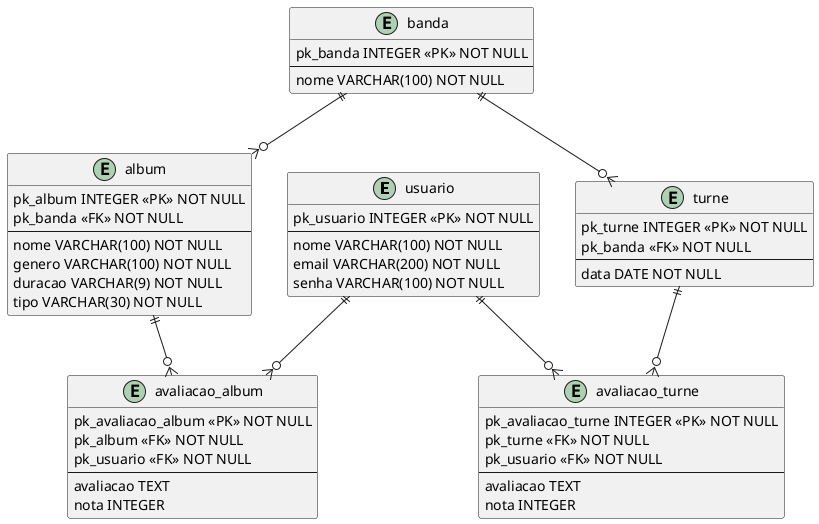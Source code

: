 @startuml Comunidade de Discos

entity usuario{
    pk_usuario INTEGER <<PK>> NOT NULL
    --
    nome VARCHAR(100) NOT NULL
    email VARCHAR(200) NOT NULL
    senha VARCHAR(100) NOT NULL
}

entity banda{
    pk_banda INTEGER <<PK>> NOT NULL
    --
    nome VARCHAR(100) NOT NULL
}

entity album{
    pk_album INTEGER <<PK>> NOT NULL
    pk_banda <<FK>> NOT NULL
    --
    nome VARCHAR(100) NOT NULL
    genero VARCHAR(100) NOT NULL
    duracao VARCHAR(9) NOT NULL
    tipo VARCHAR(30) NOT NULL
}

entity avaliacao_album{
    pk_avaliacao_album <<PK>> NOT NULL
    pk_album <<FK>> NOT NULL
    pk_usuario <<FK>> NOT NULL
    --
    avaliacao TEXT
    nota INTEGER
}

entity turne{
    pk_turne INTEGER <<PK>> NOT NULL
    pk_banda <<FK>> NOT NULL
    --
    data DATE NOT NULL
}

entity avaliacao_turne{
    pk_avaliacao_turne INTEGER <<PK>> NOT NULL
    pk_turne <<FK>> NOT NULL
    pk_usuario <<FK>> NOT NULL
    --
    avaliacao TEXT
    nota INTEGER
}

usuario ||--o{ avaliacao_album
album ||--o{ avaliacao_album
banda ||--o{ turne
banda ||--o{ album
usuario ||--o{ avaliacao_turne
turne ||--o{ avaliacao_turne

@enduml